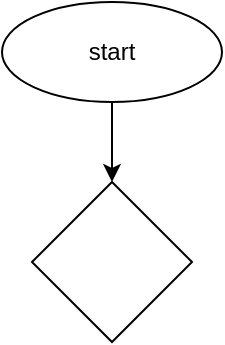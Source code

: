 <mxfile version="22.1.2" type="device">
  <diagram name="Page-1" id="6Bd57FOOTM8a8ig_WZmM">
    <mxGraphModel dx="1106" dy="823" grid="1" gridSize="10" guides="1" tooltips="1" connect="1" arrows="1" fold="1" page="1" pageScale="1" pageWidth="827" pageHeight="1169" math="0" shadow="0">
      <root>
        <mxCell id="0" />
        <mxCell id="1" parent="0" />
        <mxCell id="ochYMLCiZ2ASAATPkUc0-5" style="edgeStyle=orthogonalEdgeStyle;rounded=0;orthogonalLoop=1;jettySize=auto;html=1;entryX=0.5;entryY=0;entryDx=0;entryDy=0;" edge="1" parent="1" source="ochYMLCiZ2ASAATPkUc0-1" target="ochYMLCiZ2ASAATPkUc0-4">
          <mxGeometry relative="1" as="geometry" />
        </mxCell>
        <mxCell id="ochYMLCiZ2ASAATPkUc0-1" value="start" style="ellipse;whiteSpace=wrap;html=1;" vertex="1" parent="1">
          <mxGeometry x="350" y="30" width="110" height="50" as="geometry" />
        </mxCell>
        <mxCell id="ochYMLCiZ2ASAATPkUc0-2" style="edgeStyle=orthogonalEdgeStyle;rounded=0;orthogonalLoop=1;jettySize=auto;html=1;exitX=0.5;exitY=1;exitDx=0;exitDy=0;" edge="1" parent="1" source="ochYMLCiZ2ASAATPkUc0-1" target="ochYMLCiZ2ASAATPkUc0-1">
          <mxGeometry relative="1" as="geometry" />
        </mxCell>
        <mxCell id="ochYMLCiZ2ASAATPkUc0-4" value="" style="rhombus;whiteSpace=wrap;html=1;" vertex="1" parent="1">
          <mxGeometry x="365" y="120" width="80" height="80" as="geometry" />
        </mxCell>
      </root>
    </mxGraphModel>
  </diagram>
</mxfile>
